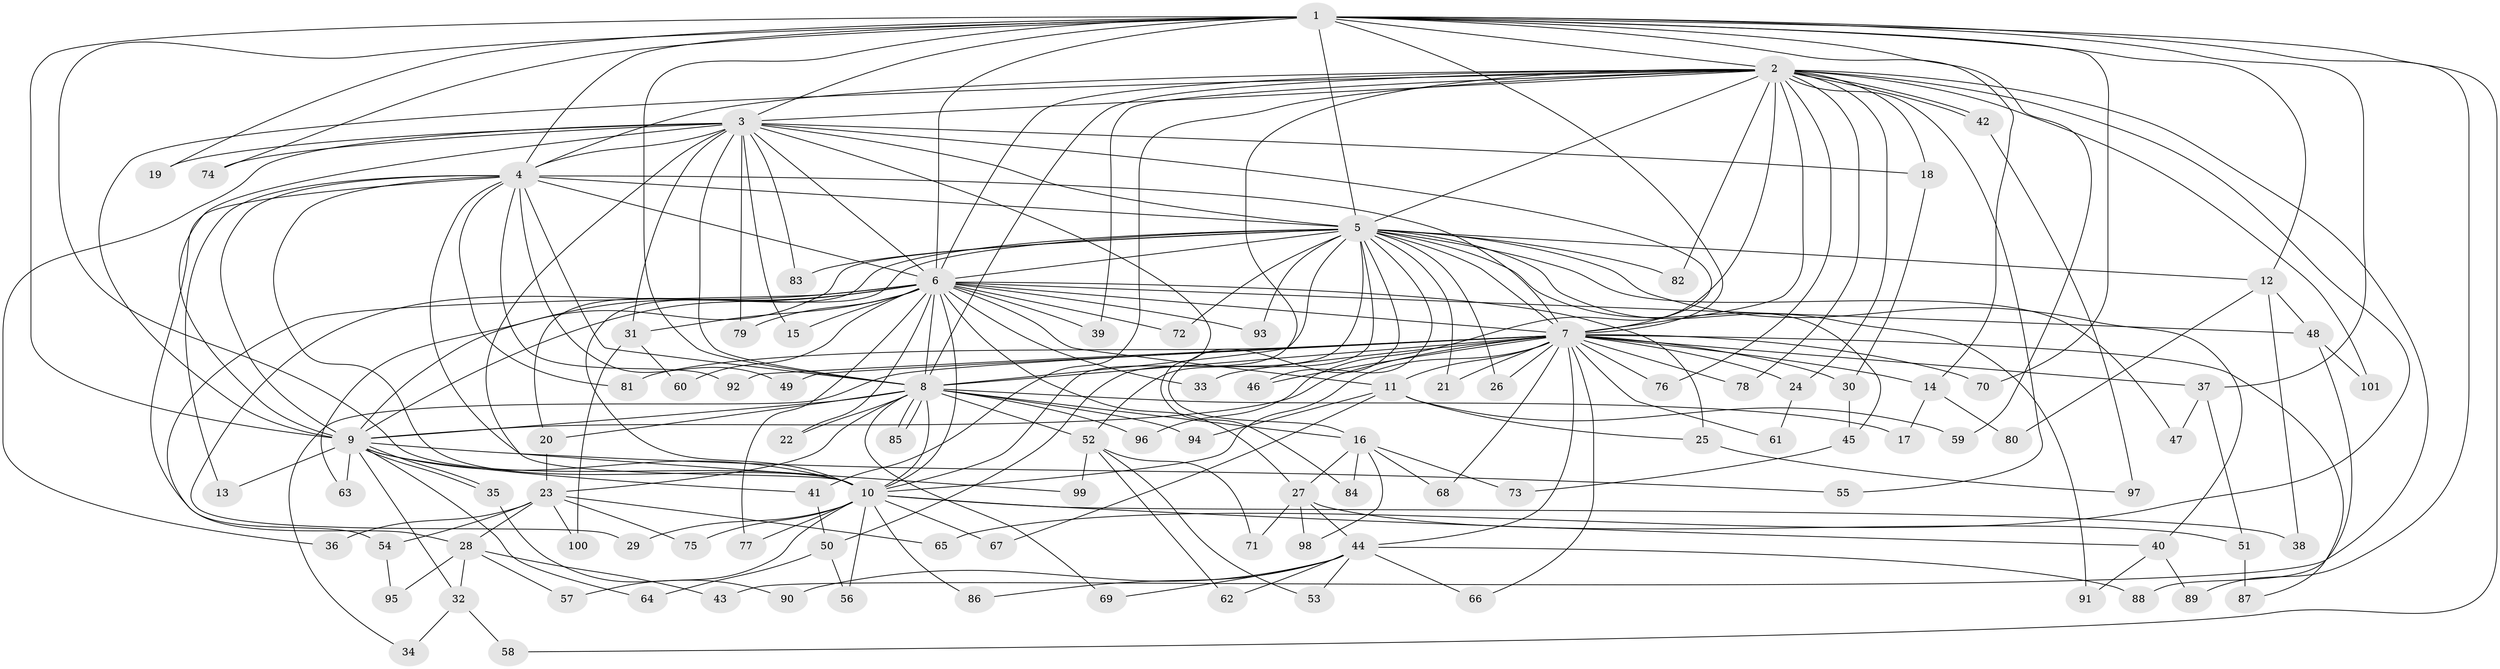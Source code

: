 // Generated by graph-tools (version 1.1) at 2025/13/03/09/25 04:13:41]
// undirected, 101 vertices, 227 edges
graph export_dot {
graph [start="1"]
  node [color=gray90,style=filled];
  1;
  2;
  3;
  4;
  5;
  6;
  7;
  8;
  9;
  10;
  11;
  12;
  13;
  14;
  15;
  16;
  17;
  18;
  19;
  20;
  21;
  22;
  23;
  24;
  25;
  26;
  27;
  28;
  29;
  30;
  31;
  32;
  33;
  34;
  35;
  36;
  37;
  38;
  39;
  40;
  41;
  42;
  43;
  44;
  45;
  46;
  47;
  48;
  49;
  50;
  51;
  52;
  53;
  54;
  55;
  56;
  57;
  58;
  59;
  60;
  61;
  62;
  63;
  64;
  65;
  66;
  67;
  68;
  69;
  70;
  71;
  72;
  73;
  74;
  75;
  76;
  77;
  78;
  79;
  80;
  81;
  82;
  83;
  84;
  85;
  86;
  87;
  88;
  89;
  90;
  91;
  92;
  93;
  94;
  95;
  96;
  97;
  98;
  99;
  100;
  101;
  1 -- 2;
  1 -- 3;
  1 -- 4;
  1 -- 5;
  1 -- 6;
  1 -- 7;
  1 -- 8;
  1 -- 9;
  1 -- 10;
  1 -- 12;
  1 -- 14;
  1 -- 19;
  1 -- 37;
  1 -- 58;
  1 -- 59;
  1 -- 70;
  1 -- 74;
  1 -- 89;
  2 -- 3;
  2 -- 4;
  2 -- 5;
  2 -- 6;
  2 -- 7;
  2 -- 8;
  2 -- 9;
  2 -- 10;
  2 -- 18;
  2 -- 24;
  2 -- 39;
  2 -- 41;
  2 -- 42;
  2 -- 42;
  2 -- 43;
  2 -- 55;
  2 -- 65;
  2 -- 76;
  2 -- 78;
  2 -- 82;
  2 -- 96;
  2 -- 101;
  3 -- 4;
  3 -- 5;
  3 -- 6;
  3 -- 7;
  3 -- 8;
  3 -- 9;
  3 -- 10;
  3 -- 15;
  3 -- 18;
  3 -- 19;
  3 -- 31;
  3 -- 36;
  3 -- 74;
  3 -- 79;
  3 -- 83;
  3 -- 84;
  4 -- 5;
  4 -- 6;
  4 -- 7;
  4 -- 8;
  4 -- 9;
  4 -- 10;
  4 -- 13;
  4 -- 28;
  4 -- 49;
  4 -- 81;
  4 -- 92;
  4 -- 99;
  5 -- 6;
  5 -- 7;
  5 -- 8;
  5 -- 9;
  5 -- 10;
  5 -- 12;
  5 -- 16;
  5 -- 20;
  5 -- 21;
  5 -- 26;
  5 -- 40;
  5 -- 45;
  5 -- 46;
  5 -- 47;
  5 -- 50;
  5 -- 52;
  5 -- 72;
  5 -- 82;
  5 -- 83;
  5 -- 91;
  5 -- 93;
  6 -- 7;
  6 -- 8;
  6 -- 9;
  6 -- 10;
  6 -- 11;
  6 -- 15;
  6 -- 22;
  6 -- 25;
  6 -- 27;
  6 -- 29;
  6 -- 31;
  6 -- 33;
  6 -- 39;
  6 -- 48;
  6 -- 54;
  6 -- 60;
  6 -- 63;
  6 -- 72;
  6 -- 77;
  6 -- 79;
  6 -- 93;
  7 -- 8;
  7 -- 9;
  7 -- 10;
  7 -- 11;
  7 -- 14;
  7 -- 21;
  7 -- 24;
  7 -- 26;
  7 -- 30;
  7 -- 33;
  7 -- 34;
  7 -- 37;
  7 -- 44;
  7 -- 46;
  7 -- 49;
  7 -- 61;
  7 -- 66;
  7 -- 68;
  7 -- 70;
  7 -- 76;
  7 -- 78;
  7 -- 81;
  7 -- 87;
  7 -- 92;
  8 -- 9;
  8 -- 10;
  8 -- 16;
  8 -- 17;
  8 -- 20;
  8 -- 22;
  8 -- 23;
  8 -- 52;
  8 -- 69;
  8 -- 85;
  8 -- 85;
  8 -- 94;
  8 -- 96;
  9 -- 10;
  9 -- 13;
  9 -- 32;
  9 -- 35;
  9 -- 35;
  9 -- 41;
  9 -- 55;
  9 -- 63;
  9 -- 64;
  10 -- 29;
  10 -- 38;
  10 -- 40;
  10 -- 56;
  10 -- 57;
  10 -- 67;
  10 -- 75;
  10 -- 77;
  10 -- 86;
  11 -- 25;
  11 -- 59;
  11 -- 67;
  11 -- 94;
  12 -- 38;
  12 -- 48;
  12 -- 80;
  14 -- 17;
  14 -- 80;
  16 -- 27;
  16 -- 68;
  16 -- 73;
  16 -- 84;
  16 -- 98;
  18 -- 30;
  20 -- 23;
  23 -- 28;
  23 -- 36;
  23 -- 54;
  23 -- 65;
  23 -- 75;
  23 -- 100;
  24 -- 61;
  25 -- 97;
  27 -- 44;
  27 -- 51;
  27 -- 71;
  27 -- 98;
  28 -- 32;
  28 -- 43;
  28 -- 57;
  28 -- 95;
  30 -- 45;
  31 -- 60;
  31 -- 100;
  32 -- 34;
  32 -- 58;
  35 -- 90;
  37 -- 47;
  37 -- 51;
  40 -- 89;
  40 -- 91;
  41 -- 50;
  42 -- 97;
  44 -- 53;
  44 -- 62;
  44 -- 66;
  44 -- 69;
  44 -- 86;
  44 -- 88;
  44 -- 90;
  45 -- 73;
  48 -- 88;
  48 -- 101;
  50 -- 56;
  50 -- 64;
  51 -- 87;
  52 -- 53;
  52 -- 62;
  52 -- 71;
  52 -- 99;
  54 -- 95;
}
